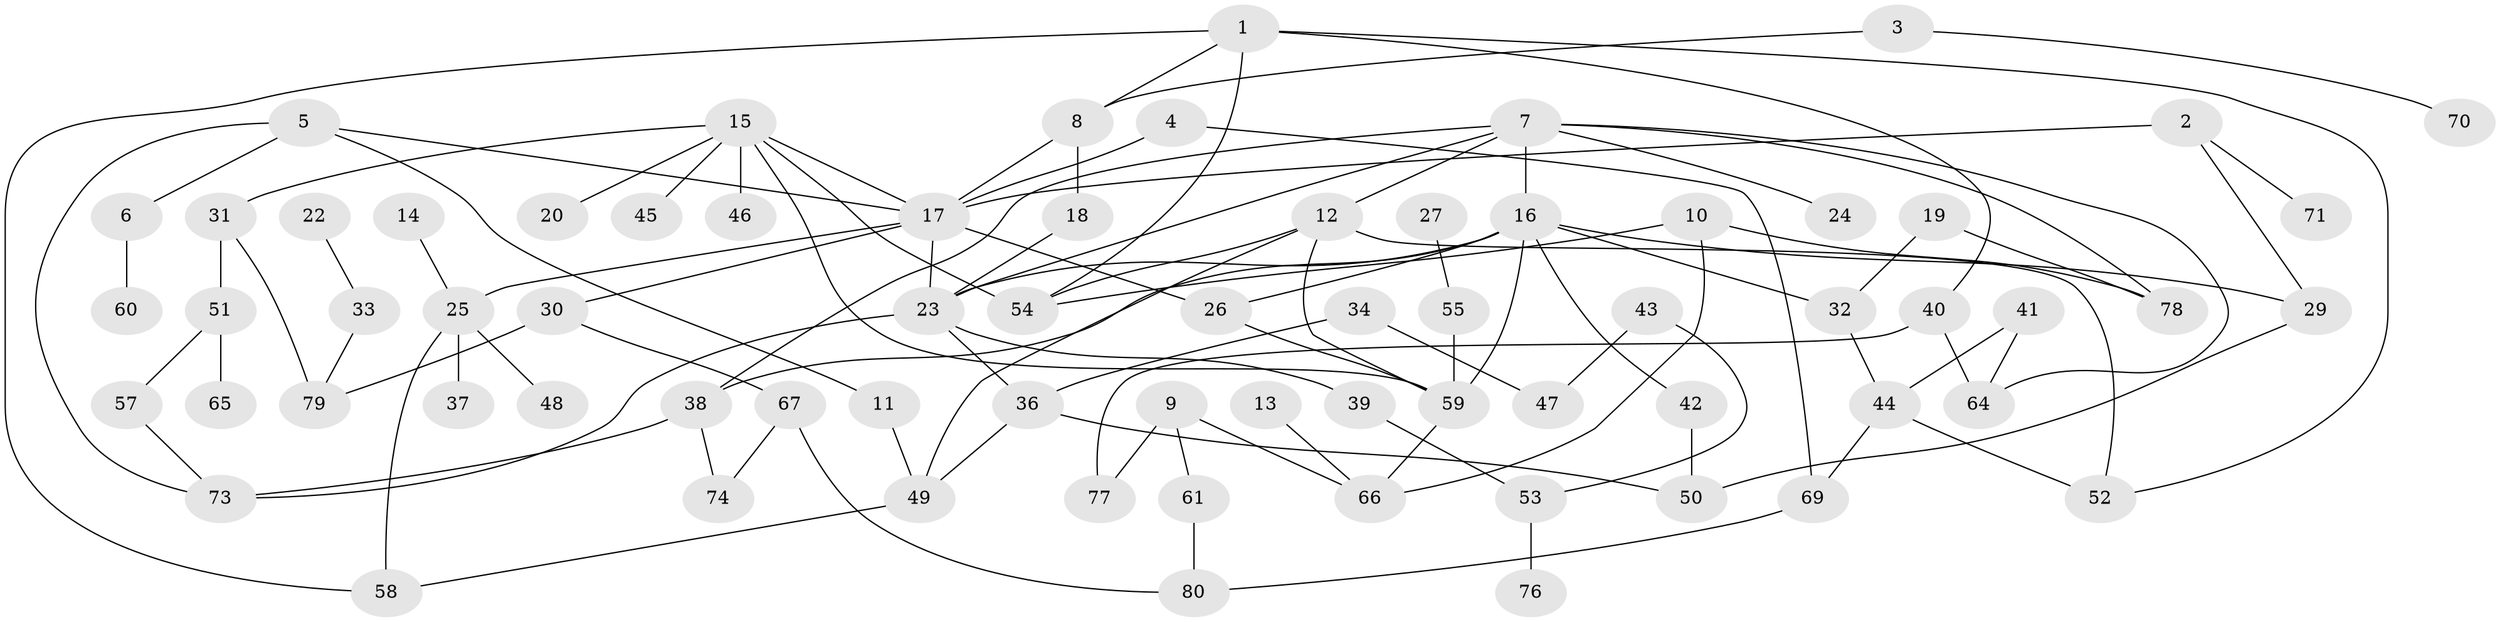 // original degree distribution, {1: 0.2196969696969697, 6: 0.03787878787878788, 2: 0.3106060606060606, 5: 0.06818181818181818, 4: 0.14393939393939395, 3: 0.15151515151515152, 0: 0.06818181818181818}
// Generated by graph-tools (version 1.1) at 2025/48/03/04/25 22:48:18]
// undirected, 71 vertices, 103 edges
graph export_dot {
  node [color=gray90,style=filled];
  1;
  2;
  3;
  4;
  5;
  6;
  7;
  8;
  9;
  10;
  11;
  12;
  13;
  14;
  15;
  16;
  17;
  18;
  19;
  20;
  22;
  23;
  24;
  25;
  26;
  27;
  29;
  30;
  31;
  32;
  33;
  34;
  36;
  37;
  38;
  39;
  40;
  41;
  42;
  43;
  44;
  45;
  46;
  47;
  48;
  49;
  50;
  51;
  52;
  53;
  54;
  55;
  57;
  58;
  59;
  60;
  61;
  64;
  65;
  66;
  67;
  69;
  70;
  71;
  73;
  74;
  76;
  77;
  78;
  79;
  80;
  1 -- 8 [weight=1.0];
  1 -- 40 [weight=1.0];
  1 -- 52 [weight=1.0];
  1 -- 54 [weight=1.0];
  1 -- 58 [weight=1.0];
  2 -- 17 [weight=2.0];
  2 -- 29 [weight=1.0];
  2 -- 71 [weight=1.0];
  3 -- 8 [weight=1.0];
  3 -- 70 [weight=1.0];
  4 -- 17 [weight=1.0];
  4 -- 69 [weight=1.0];
  5 -- 6 [weight=1.0];
  5 -- 11 [weight=1.0];
  5 -- 17 [weight=1.0];
  5 -- 73 [weight=1.0];
  6 -- 60 [weight=1.0];
  7 -- 12 [weight=2.0];
  7 -- 16 [weight=1.0];
  7 -- 23 [weight=1.0];
  7 -- 24 [weight=1.0];
  7 -- 38 [weight=1.0];
  7 -- 64 [weight=1.0];
  7 -- 78 [weight=2.0];
  8 -- 17 [weight=1.0];
  8 -- 18 [weight=1.0];
  9 -- 61 [weight=1.0];
  9 -- 66 [weight=1.0];
  9 -- 77 [weight=1.0];
  10 -- 54 [weight=1.0];
  10 -- 66 [weight=1.0];
  10 -- 78 [weight=1.0];
  11 -- 49 [weight=1.0];
  12 -- 49 [weight=1.0];
  12 -- 52 [weight=1.0];
  12 -- 54 [weight=1.0];
  12 -- 59 [weight=1.0];
  13 -- 66 [weight=1.0];
  14 -- 25 [weight=1.0];
  15 -- 17 [weight=1.0];
  15 -- 20 [weight=1.0];
  15 -- 31 [weight=1.0];
  15 -- 45 [weight=1.0];
  15 -- 46 [weight=1.0];
  15 -- 54 [weight=1.0];
  15 -- 59 [weight=1.0];
  16 -- 23 [weight=1.0];
  16 -- 26 [weight=2.0];
  16 -- 29 [weight=1.0];
  16 -- 32 [weight=1.0];
  16 -- 38 [weight=1.0];
  16 -- 42 [weight=1.0];
  16 -- 59 [weight=1.0];
  17 -- 23 [weight=2.0];
  17 -- 25 [weight=1.0];
  17 -- 26 [weight=1.0];
  17 -- 30 [weight=1.0];
  18 -- 23 [weight=1.0];
  19 -- 32 [weight=1.0];
  19 -- 78 [weight=1.0];
  22 -- 33 [weight=1.0];
  23 -- 36 [weight=1.0];
  23 -- 39 [weight=1.0];
  23 -- 73 [weight=1.0];
  25 -- 37 [weight=1.0];
  25 -- 48 [weight=1.0];
  25 -- 58 [weight=1.0];
  26 -- 59 [weight=1.0];
  27 -- 55 [weight=1.0];
  29 -- 50 [weight=1.0];
  30 -- 67 [weight=1.0];
  30 -- 79 [weight=1.0];
  31 -- 51 [weight=1.0];
  31 -- 79 [weight=1.0];
  32 -- 44 [weight=1.0];
  33 -- 79 [weight=1.0];
  34 -- 36 [weight=1.0];
  34 -- 47 [weight=1.0];
  36 -- 49 [weight=1.0];
  36 -- 50 [weight=1.0];
  38 -- 73 [weight=1.0];
  38 -- 74 [weight=1.0];
  39 -- 53 [weight=1.0];
  40 -- 64 [weight=1.0];
  40 -- 77 [weight=1.0];
  41 -- 44 [weight=1.0];
  41 -- 64 [weight=1.0];
  42 -- 50 [weight=1.0];
  43 -- 47 [weight=1.0];
  43 -- 53 [weight=1.0];
  44 -- 52 [weight=1.0];
  44 -- 69 [weight=1.0];
  49 -- 58 [weight=1.0];
  51 -- 57 [weight=1.0];
  51 -- 65 [weight=1.0];
  53 -- 76 [weight=1.0];
  55 -- 59 [weight=1.0];
  57 -- 73 [weight=1.0];
  59 -- 66 [weight=1.0];
  61 -- 80 [weight=1.0];
  67 -- 74 [weight=1.0];
  67 -- 80 [weight=1.0];
  69 -- 80 [weight=1.0];
}
